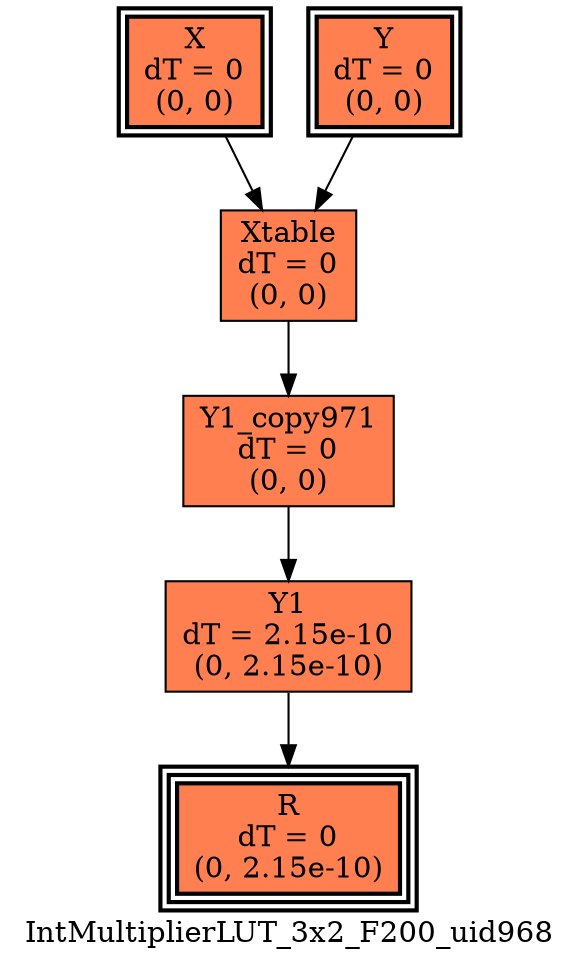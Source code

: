 digraph IntMultiplierLUT_3x2_F200_uid968
{
	//graph drawing options
	label=IntMultiplierLUT_3x2_F200_uid968;
	labelloc=bottom;
	labeljust=right;
	ratio=auto;
	nodesep=0.25;
	ranksep=0.5;

	//input/output signals of operator IntMultiplierLUT_3x2_F200_uid968
	X__IntMultiplierLUT_3x2_F200_uid968 [ label="X\ndT = 0\n(0, 0)", shape=box, color=black, style="bold, filled", fillcolor=coral, peripheries=2 ];
	Y__IntMultiplierLUT_3x2_F200_uid968 [ label="Y\ndT = 0\n(0, 0)", shape=box, color=black, style="bold, filled", fillcolor=coral, peripheries=2 ];
	R__IntMultiplierLUT_3x2_F200_uid968 [ label="R\ndT = 0\n(0, 2.15e-10)", shape=box, color=black, style="bold, filled", fillcolor=coral, peripheries=3 ];
	{rank=same X__IntMultiplierLUT_3x2_F200_uid968, Y__IntMultiplierLUT_3x2_F200_uid968};
	{rank=same R__IntMultiplierLUT_3x2_F200_uid968};
	//internal signals of operator IntMultiplierLUT_3x2_F200_uid968
	Xtable__IntMultiplierLUT_3x2_F200_uid968 [ label="Xtable\ndT = 0\n(0, 0)", shape=box, color=black, style=filled, fillcolor=coral, peripheries=1 ];
	Y1__IntMultiplierLUT_3x2_F200_uid968 [ label="Y1\ndT = 2.15e-10\n(0, 2.15e-10)", shape=box, color=black, style=filled, fillcolor=coral, peripheries=1 ];
	Y1_copy971__IntMultiplierLUT_3x2_F200_uid968 [ label="Y1_copy971\ndT = 0\n(0, 0)", shape=box, color=black, style=filled, fillcolor=coral, peripheries=1 ];

	//subcomponents of operator IntMultiplierLUT_3x2_F200_uid968

	//input and internal signal connections of operator IntMultiplierLUT_3x2_F200_uid968
	X__IntMultiplierLUT_3x2_F200_uid968 -> Xtable__IntMultiplierLUT_3x2_F200_uid968 [ arrowhead=normal, arrowsize=1.0, arrowtail=normal, color=black, dir=forward  ];
	Y__IntMultiplierLUT_3x2_F200_uid968 -> Xtable__IntMultiplierLUT_3x2_F200_uid968 [ arrowhead=normal, arrowsize=1.0, arrowtail=normal, color=black, dir=forward  ];
	Xtable__IntMultiplierLUT_3x2_F200_uid968 -> Y1_copy971__IntMultiplierLUT_3x2_F200_uid968 [ arrowhead=normal, arrowsize=1.0, arrowtail=normal, color=black, dir=forward  ];
	Y1__IntMultiplierLUT_3x2_F200_uid968 -> R__IntMultiplierLUT_3x2_F200_uid968 [ arrowhead=normal, arrowsize=1.0, arrowtail=normal, color=black, dir=forward  ];
	Y1_copy971__IntMultiplierLUT_3x2_F200_uid968 -> Y1__IntMultiplierLUT_3x2_F200_uid968 [ arrowhead=normal, arrowsize=1.0, arrowtail=normal, color=black, dir=forward  ];
}

